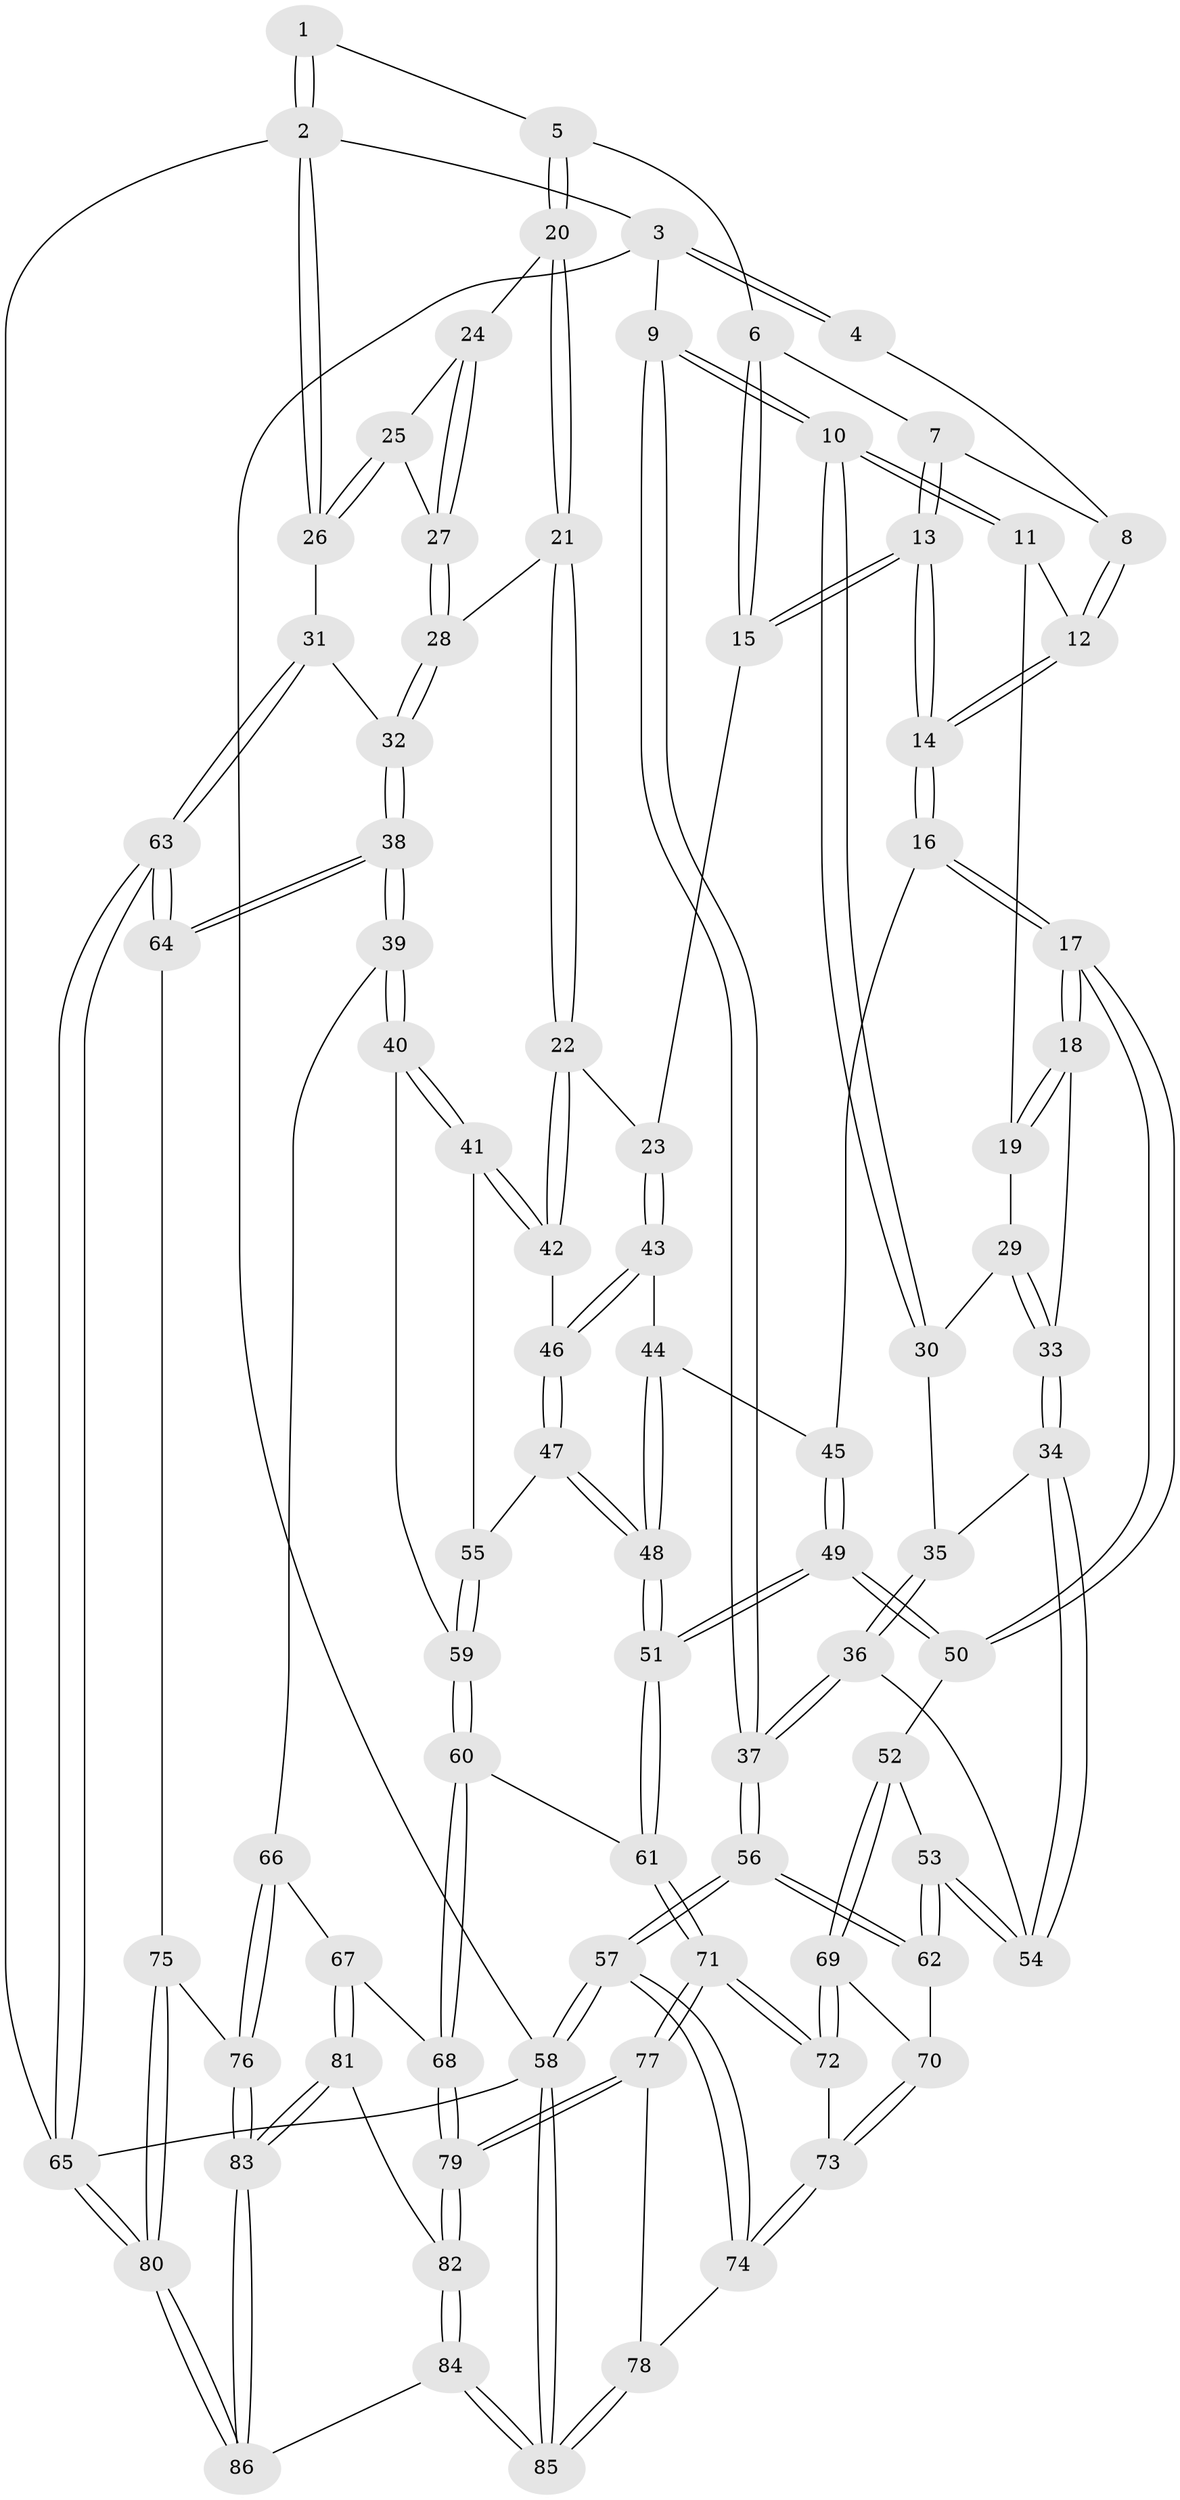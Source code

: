// coarse degree distribution, {4: 0.45098039215686275, 6: 0.0784313725490196, 7: 0.0196078431372549, 3: 0.1568627450980392, 5: 0.29411764705882354}
// Generated by graph-tools (version 1.1) at 2025/52/02/27/25 19:52:38]
// undirected, 86 vertices, 212 edges
graph export_dot {
graph [start="1"]
  node [color=gray90,style=filled];
  1 [pos="+0.6581648779051331+0"];
  2 [pos="+1+0"];
  3 [pos="+0+0"];
  4 [pos="+0.33427772804142575+0"];
  5 [pos="+0.6603746560661079+0"];
  6 [pos="+0.5092117617587302+0.11802838924668568"];
  7 [pos="+0.41443709666823597+0.1305508942082096"];
  8 [pos="+0.287090023608737+0.06511213022101658"];
  9 [pos="+0+0.024072139996272987"];
  10 [pos="+0+0.05415405236988605"];
  11 [pos="+0.1739774952419+0.132002005370508"];
  12 [pos="+0.28488607053187365+0.0683693278458588"];
  13 [pos="+0.35802173346478017+0.3055215838115558"];
  14 [pos="+0.35373976118729583+0.307148456195991"];
  15 [pos="+0.46125275286787887+0.2906080755099895"];
  16 [pos="+0.3393957049100195+0.32090745772220036"];
  17 [pos="+0.30779858693597084+0.33740639750867657"];
  18 [pos="+0.23776499681054544+0.3357659289753931"];
  19 [pos="+0.18425408675634639+0.17174749102977233"];
  20 [pos="+0.6710222800677181+0.005116610463864455"];
  21 [pos="+0.7005587569280584+0.24228096317703407"];
  22 [pos="+0.6285678279795965+0.32223254714564376"];
  23 [pos="+0.5155990378976129+0.31406635287116413"];
  24 [pos="+0.7400145319046633+0.04434660983364328"];
  25 [pos="+0.9619965287406322+0.16601387902386402"];
  26 [pos="+1+0.14148237000325428"];
  27 [pos="+0.8874209037266035+0.2225027913992388"];
  28 [pos="+0.8051780046292649+0.2905259899410344"];
  29 [pos="+0.10057979762427458+0.2682279240002856"];
  30 [pos="+0+0.1962434733478412"];
  31 [pos="+1+0.34583171753158937"];
  32 [pos="+0.8658832775843612+0.3788345730181651"];
  33 [pos="+0.22949628487130638+0.3399297806639925"];
  34 [pos="+0.18132556705112815+0.3882321403426356"];
  35 [pos="+0+0.22307964406094333"];
  36 [pos="+0.10694082715770684+0.4330893483147079"];
  37 [pos="+0+0.3884278165036251"];
  38 [pos="+0.7939461413295206+0.5726296192881888"];
  39 [pos="+0.7926342367529318+0.5724833594189632"];
  40 [pos="+0.706403505884605+0.5091139184210154"];
  41 [pos="+0.6790714201750142+0.4804077334484702"];
  42 [pos="+0.6295599920112182+0.3322580613894429"];
  43 [pos="+0.49123029248217165+0.4299320569620624"];
  44 [pos="+0.43666710933657704+0.43057890067498517"];
  45 [pos="+0.43064354694784235+0.429624719050456"];
  46 [pos="+0.5201266626866564+0.4768530855264277"];
  47 [pos="+0.5207783786210399+0.49026738019150756"];
  48 [pos="+0.4987236592734801+0.5219815911331799"];
  49 [pos="+0.40253696478565576+0.5991282086005657"];
  50 [pos="+0.3404023375199203+0.5523419576794244"];
  51 [pos="+0.43422266847362867+0.6341518709517844"];
  52 [pos="+0.29219410065096013+0.5547601545020983"];
  53 [pos="+0.12798995249709583+0.4933194988983806"];
  54 [pos="+0.13056290947097332+0.4468883521218728"];
  55 [pos="+0.6006359726888184+0.4940763138489127"];
  56 [pos="+0+0.637615478365628"];
  57 [pos="+0+0.8848535394418151"];
  58 [pos="+0+1"];
  59 [pos="+0.5629751176138286+0.5791276216634142"];
  60 [pos="+0.45663871489691793+0.6660976375192231"];
  61 [pos="+0.4398853424204968+0.6512668996595353"];
  62 [pos="+0.10018241510555274+0.5401630673285622"];
  63 [pos="+1+0.6471981885514614"];
  64 [pos="+0.8845039356830737+0.6547446640777125"];
  65 [pos="+1+1"];
  66 [pos="+0.6728102652510336+0.6480452758828693"];
  67 [pos="+0.4974237069923495+0.7112891852748908"];
  68 [pos="+0.47296998785890637+0.6865189015421678"];
  69 [pos="+0.1821673017546255+0.6736483316819455"];
  70 [pos="+0.1258581610582379+0.6016743049028269"];
  71 [pos="+0.22495690801281426+0.751265850024255"];
  72 [pos="+0.1938668984054204+0.7143539196899148"];
  73 [pos="+0.022381899042887236+0.7373139091610864"];
  74 [pos="+0+0.8664542233967761"];
  75 [pos="+0.8535697076205678+0.73121058953153"];
  76 [pos="+0.7086329727268575+0.8685718550602599"];
  77 [pos="+0.22216968048860164+0.7760872788395198"];
  78 [pos="+0.1972784326367171+0.7945645900865028"];
  79 [pos="+0.2866163348649768+0.8746443225864049"];
  80 [pos="+1+1"];
  81 [pos="+0.5019546969533286+0.7283086908782832"];
  82 [pos="+0.29394311292197794+0.8926656454770533"];
  83 [pos="+0.5988768412115103+1"];
  84 [pos="+0.349423392249242+1"];
  85 [pos="+0+1"];
  86 [pos="+0.5939596708950526+1"];
  1 -- 2;
  1 -- 2;
  1 -- 5;
  2 -- 3;
  2 -- 26;
  2 -- 26;
  2 -- 65;
  3 -- 4;
  3 -- 4;
  3 -- 9;
  3 -- 58;
  4 -- 8;
  5 -- 6;
  5 -- 20;
  5 -- 20;
  6 -- 7;
  6 -- 15;
  6 -- 15;
  7 -- 8;
  7 -- 13;
  7 -- 13;
  8 -- 12;
  8 -- 12;
  9 -- 10;
  9 -- 10;
  9 -- 37;
  9 -- 37;
  10 -- 11;
  10 -- 11;
  10 -- 30;
  10 -- 30;
  11 -- 12;
  11 -- 19;
  12 -- 14;
  12 -- 14;
  13 -- 14;
  13 -- 14;
  13 -- 15;
  13 -- 15;
  14 -- 16;
  14 -- 16;
  15 -- 23;
  16 -- 17;
  16 -- 17;
  16 -- 45;
  17 -- 18;
  17 -- 18;
  17 -- 50;
  17 -- 50;
  18 -- 19;
  18 -- 19;
  18 -- 33;
  19 -- 29;
  20 -- 21;
  20 -- 21;
  20 -- 24;
  21 -- 22;
  21 -- 22;
  21 -- 28;
  22 -- 23;
  22 -- 42;
  22 -- 42;
  23 -- 43;
  23 -- 43;
  24 -- 25;
  24 -- 27;
  24 -- 27;
  25 -- 26;
  25 -- 26;
  25 -- 27;
  26 -- 31;
  27 -- 28;
  27 -- 28;
  28 -- 32;
  28 -- 32;
  29 -- 30;
  29 -- 33;
  29 -- 33;
  30 -- 35;
  31 -- 32;
  31 -- 63;
  31 -- 63;
  32 -- 38;
  32 -- 38;
  33 -- 34;
  33 -- 34;
  34 -- 35;
  34 -- 54;
  34 -- 54;
  35 -- 36;
  35 -- 36;
  36 -- 37;
  36 -- 37;
  36 -- 54;
  37 -- 56;
  37 -- 56;
  38 -- 39;
  38 -- 39;
  38 -- 64;
  38 -- 64;
  39 -- 40;
  39 -- 40;
  39 -- 66;
  40 -- 41;
  40 -- 41;
  40 -- 59;
  41 -- 42;
  41 -- 42;
  41 -- 55;
  42 -- 46;
  43 -- 44;
  43 -- 46;
  43 -- 46;
  44 -- 45;
  44 -- 48;
  44 -- 48;
  45 -- 49;
  45 -- 49;
  46 -- 47;
  46 -- 47;
  47 -- 48;
  47 -- 48;
  47 -- 55;
  48 -- 51;
  48 -- 51;
  49 -- 50;
  49 -- 50;
  49 -- 51;
  49 -- 51;
  50 -- 52;
  51 -- 61;
  51 -- 61;
  52 -- 53;
  52 -- 69;
  52 -- 69;
  53 -- 54;
  53 -- 54;
  53 -- 62;
  53 -- 62;
  55 -- 59;
  55 -- 59;
  56 -- 57;
  56 -- 57;
  56 -- 62;
  56 -- 62;
  57 -- 58;
  57 -- 58;
  57 -- 74;
  57 -- 74;
  58 -- 85;
  58 -- 85;
  58 -- 65;
  59 -- 60;
  59 -- 60;
  60 -- 61;
  60 -- 68;
  60 -- 68;
  61 -- 71;
  61 -- 71;
  62 -- 70;
  63 -- 64;
  63 -- 64;
  63 -- 65;
  63 -- 65;
  64 -- 75;
  65 -- 80;
  65 -- 80;
  66 -- 67;
  66 -- 76;
  66 -- 76;
  67 -- 68;
  67 -- 81;
  67 -- 81;
  68 -- 79;
  68 -- 79;
  69 -- 70;
  69 -- 72;
  69 -- 72;
  70 -- 73;
  70 -- 73;
  71 -- 72;
  71 -- 72;
  71 -- 77;
  71 -- 77;
  72 -- 73;
  73 -- 74;
  73 -- 74;
  74 -- 78;
  75 -- 76;
  75 -- 80;
  75 -- 80;
  76 -- 83;
  76 -- 83;
  77 -- 78;
  77 -- 79;
  77 -- 79;
  78 -- 85;
  78 -- 85;
  79 -- 82;
  79 -- 82;
  80 -- 86;
  80 -- 86;
  81 -- 82;
  81 -- 83;
  81 -- 83;
  82 -- 84;
  82 -- 84;
  83 -- 86;
  83 -- 86;
  84 -- 85;
  84 -- 85;
  84 -- 86;
}
